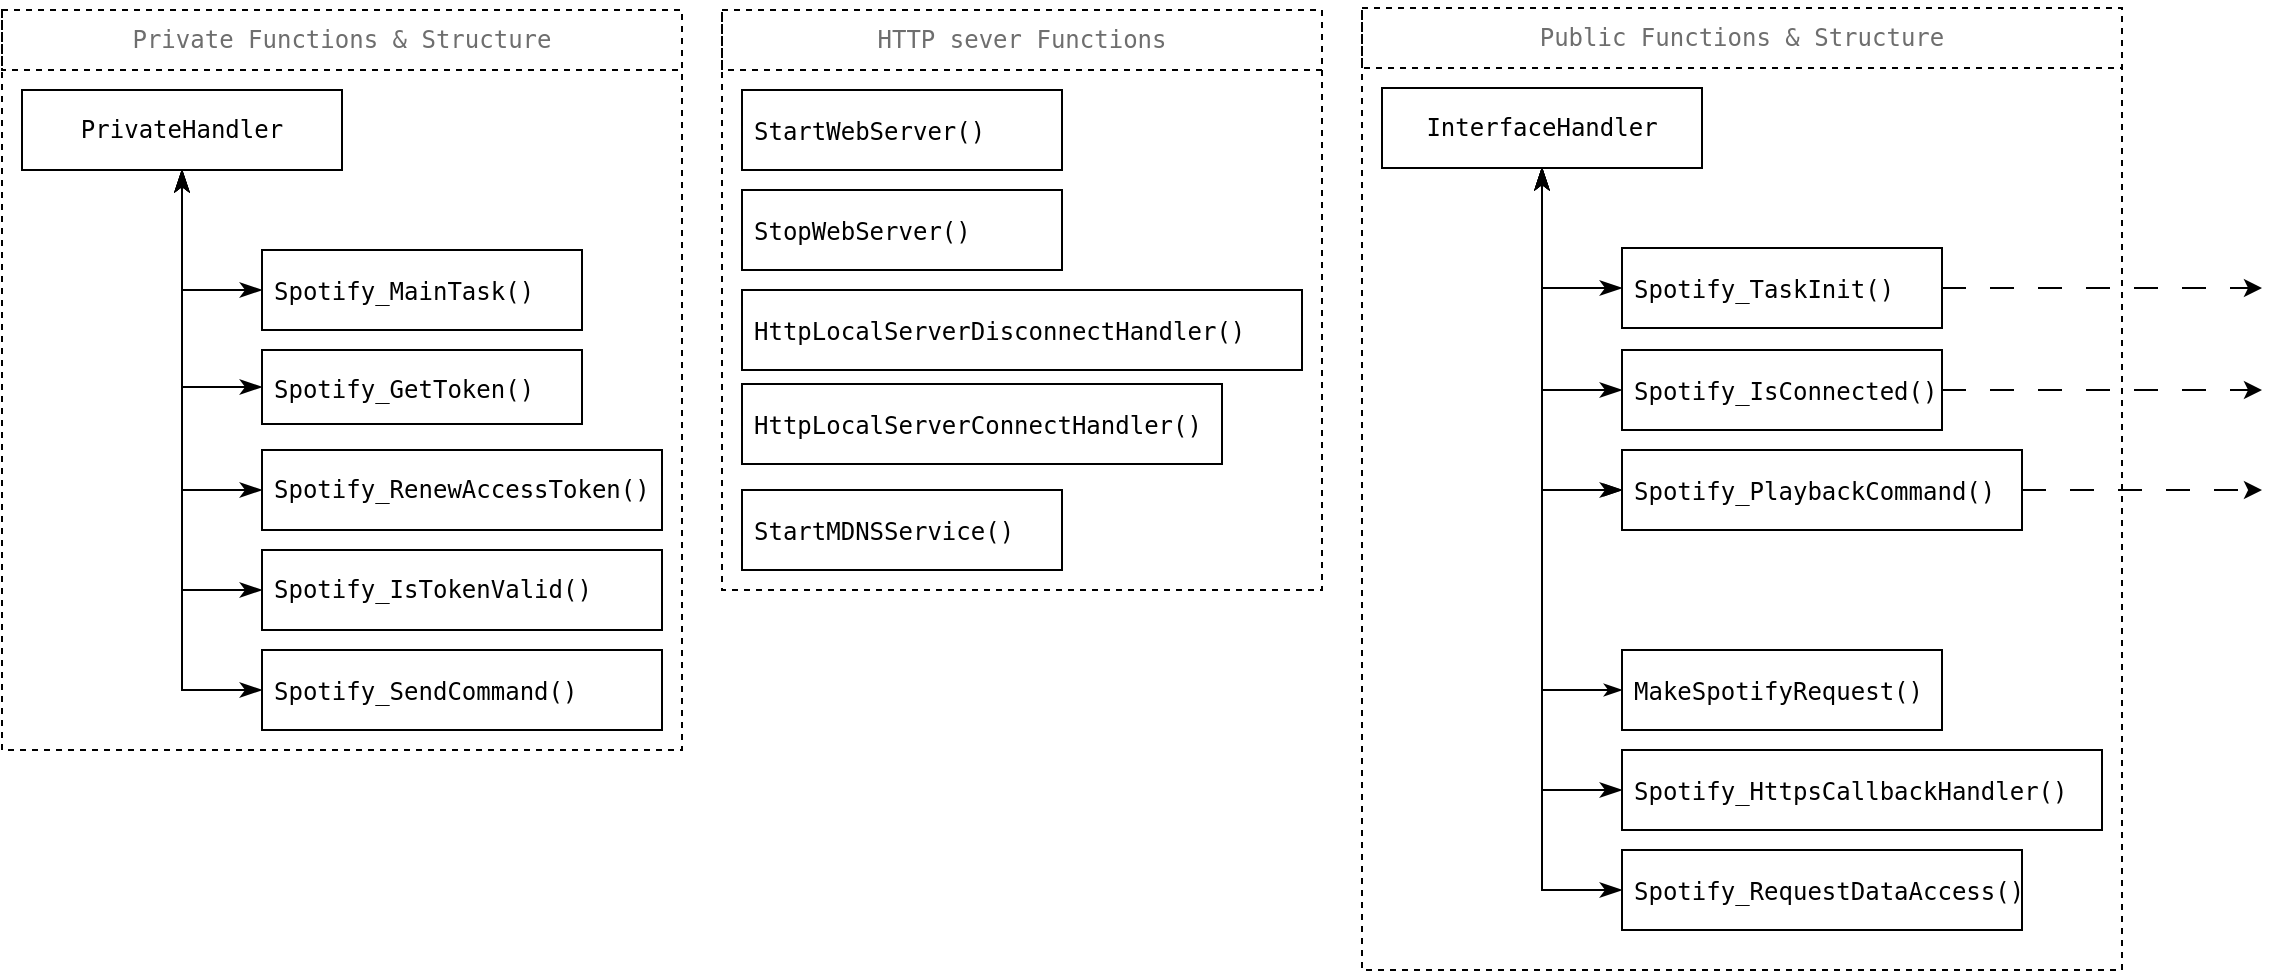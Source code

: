 <mxfile version="22.1.11" type="github">
  <diagram name="Page-1" id="jyJW4qe16mHeRe6o0_ro">
    <mxGraphModel dx="1374" dy="763" grid="1" gridSize="10" guides="1" tooltips="1" connect="1" arrows="1" fold="1" page="1" pageScale="1" pageWidth="1169" pageHeight="827" math="0" shadow="0">
      <root>
        <mxCell id="0" />
        <mxCell id="1" parent="0" />
        <mxCell id="ClCTwTJOBFiZKTtQUj_5-45" value="" style="rounded=0;whiteSpace=wrap;html=1;fontSize=16;fillColor=none;dashed=1;strokeColor=default;glass=0;shadow=0;" parent="1" vertex="1">
          <mxGeometry x="390" y="80" width="300" height="290" as="geometry" />
        </mxCell>
        <mxCell id="ClCTwTJOBFiZKTtQUj_5-2" value="" style="rounded=0;whiteSpace=wrap;html=1;fontSize=16;fillColor=none;dashed=1;strokeColor=default;glass=0;shadow=0;" parent="1" vertex="1">
          <mxGeometry x="710" y="79" width="380" height="481" as="geometry" />
        </mxCell>
        <mxCell id="ClCTwTJOBFiZKTtQUj_5-3" value="" style="rounded=0;whiteSpace=wrap;html=1;fontSize=16;fillColor=none;dashed=1;strokeColor=default;glass=0;shadow=0;" parent="1" vertex="1">
          <mxGeometry x="30" y="80" width="340" height="370" as="geometry" />
        </mxCell>
        <mxCell id="ClCTwTJOBFiZKTtQUj_5-4" value="&lt;div style=&quot;font-size: 13px;&quot;&gt;&lt;div style=&quot;color: rgb(204, 204, 204); font-family: &amp;quot;Droid Sans Mono&amp;quot;, &amp;quot;monospace&amp;quot;, monospace; font-weight: normal; line-height: 19px;&quot;&gt;&lt;div&gt;&lt;pre&gt;&lt;font style=&quot;font-size: 12px;&quot; color=&quot;#000000&quot;&gt;MakeSpotifyRequest()&lt;/font&gt;&lt;/pre&gt;&lt;/div&gt;&lt;/div&gt;&lt;/div&gt;" style="rounded=0;whiteSpace=wrap;html=1;labelBackgroundColor=none;align=left;spacingLeft=4;fillColor=none;" parent="1" vertex="1">
          <mxGeometry x="840" y="400" width="160" height="40" as="geometry" />
        </mxCell>
        <mxCell id="ClCTwTJOBFiZKTtQUj_5-6" style="edgeStyle=orthogonalEdgeStyle;rounded=0;orthogonalLoop=1;jettySize=auto;html=1;entryX=0;entryY=0.5;entryDx=0;entryDy=0;endArrow=classicThin;endFill=1;startArrow=classicThin;startFill=1;labelBackgroundColor=none;fontColor=default;" parent="1" source="ClCTwTJOBFiZKTtQUj_5-13" target="ClCTwTJOBFiZKTtQUj_5-37" edge="1">
          <mxGeometry relative="1" as="geometry" />
        </mxCell>
        <mxCell id="ClCTwTJOBFiZKTtQUj_5-7" style="edgeStyle=orthogonalEdgeStyle;rounded=0;orthogonalLoop=1;jettySize=auto;html=1;entryX=0;entryY=0.5;entryDx=0;entryDy=0;endArrow=classicThin;endFill=1;startArrow=classicThin;startFill=1;labelBackgroundColor=none;fontColor=default;" parent="1" source="ClCTwTJOBFiZKTtQUj_5-13" target="ClCTwTJOBFiZKTtQUj_5-4" edge="1">
          <mxGeometry relative="1" as="geometry" />
        </mxCell>
        <mxCell id="ClCTwTJOBFiZKTtQUj_5-9" style="edgeStyle=orthogonalEdgeStyle;rounded=0;orthogonalLoop=1;jettySize=auto;html=1;entryX=0;entryY=0.5;entryDx=0;entryDy=0;fontSize=12;startSize=8;endSize=8;endArrow=classicThin;endFill=1;startArrow=classicThin;startFill=1;" parent="1" source="ClCTwTJOBFiZKTtQUj_5-13" target="ClCTwTJOBFiZKTtQUj_5-35" edge="1">
          <mxGeometry relative="1" as="geometry" />
        </mxCell>
        <mxCell id="ClCTwTJOBFiZKTtQUj_5-13" value="&lt;pre&gt;InterfaceHandler&lt;/pre&gt;" style="rounded=0;whiteSpace=wrap;html=1;labelBackgroundColor=none;fillColor=none;" parent="1" vertex="1">
          <mxGeometry x="720" y="119" width="160" height="40" as="geometry" />
        </mxCell>
        <mxCell id="ClCTwTJOBFiZKTtQUj_5-14" value="&lt;div style=&quot;font-size: 13px;&quot;&gt;&lt;div style=&quot;color: rgb(204, 204, 204); font-family: &amp;quot;Droid Sans Mono&amp;quot;, &amp;quot;monospace&amp;quot;, monospace; font-weight: normal; line-height: 19px;&quot;&gt;&lt;div&gt;&lt;pre&gt;&lt;font style=&quot;font-size: 12px;&quot; color=&quot;#000000&quot;&gt;Spotify_MainTask()&lt;/font&gt;&lt;/pre&gt;&lt;/div&gt;&lt;/div&gt;&lt;/div&gt;" style="rounded=0;whiteSpace=wrap;html=1;labelBackgroundColor=none;spacingLeft=4;align=left;fillColor=none;" parent="1" vertex="1">
          <mxGeometry x="160" y="200" width="160" height="40" as="geometry" />
        </mxCell>
        <mxCell id="ClCTwTJOBFiZKTtQUj_5-15" value="&lt;div style=&quot;font-size: 13px;&quot;&gt;&lt;div style=&quot;color: rgb(204, 204, 204); font-family: &amp;quot;Droid Sans Mono&amp;quot;, &amp;quot;monospace&amp;quot;, monospace; font-weight: normal; line-height: 19px;&quot;&gt;&lt;div&gt;&lt;pre&gt;&lt;font style=&quot;font-size: 12px;&quot; color=&quot;#000000&quot;&gt;Spotify_GetToken()&lt;/font&gt;&lt;/pre&gt;&lt;/div&gt;&lt;/div&gt;&lt;/div&gt;" style="rounded=0;whiteSpace=wrap;html=1;labelBackgroundColor=none;spacingLeft=4;align=left;fillColor=none;" parent="1" vertex="1">
          <mxGeometry x="160" y="250" width="160" height="37" as="geometry" />
        </mxCell>
        <mxCell id="ClCTwTJOBFiZKTtQUj_5-16" value="&lt;div&gt;&lt;div style=&quot;color: rgb(204, 204, 204); font-family: &amp;quot;Droid Sans Mono&amp;quot;, &amp;quot;monospace&amp;quot;, monospace; font-weight: normal; line-height: 19px;&quot;&gt;&lt;div&gt;&lt;pre&gt;&lt;font color=&quot;#000000&quot;&gt;Spotify_RenewAccessToken&lt;/font&gt;&lt;font style=&quot;font-size: 12px;&quot; color=&quot;#000000&quot;&gt;()&lt;/font&gt;&lt;/pre&gt;&lt;/div&gt;&lt;/div&gt;&lt;/div&gt;" style="rounded=0;whiteSpace=wrap;html=1;labelBackgroundColor=none;spacingLeft=4;align=left;fillColor=none;" parent="1" vertex="1">
          <mxGeometry x="160" y="300" width="200" height="40" as="geometry" />
        </mxCell>
        <mxCell id="ClCTwTJOBFiZKTtQUj_5-17" value="&lt;div style=&quot;font-size: 13px;&quot;&gt;&lt;div style=&quot;color: rgb(204, 204, 204); font-family: &amp;quot;Droid Sans Mono&amp;quot;, &amp;quot;monospace&amp;quot;, monospace; font-weight: normal; line-height: 19px;&quot;&gt;&lt;div&gt;&lt;pre&gt;&lt;font style=&quot;font-size: 12px;&quot; color=&quot;#000000&quot;&gt;Spotify_SendCommand()&lt;/font&gt;&lt;/pre&gt;&lt;/div&gt;&lt;/div&gt;&lt;/div&gt;" style="rounded=0;whiteSpace=wrap;html=1;labelBackgroundColor=none;spacingLeft=4;align=left;fillColor=none;" parent="1" vertex="1">
          <mxGeometry x="160" y="400" width="200" height="40" as="geometry" />
        </mxCell>
        <mxCell id="ClCTwTJOBFiZKTtQUj_5-18" value="&lt;pre&gt;&lt;font style=&quot;font-size: 12px;&quot; color=&quot;#000000&quot;&gt;Spotify_IsTokenValid()&lt;/font&gt;&lt;/pre&gt;" style="rounded=0;whiteSpace=wrap;html=1;labelBackgroundColor=none;spacingLeft=4;align=left;fillColor=none;" parent="1" vertex="1">
          <mxGeometry x="160" y="350" width="200" height="40" as="geometry" />
        </mxCell>
        <mxCell id="ClCTwTJOBFiZKTtQUj_5-19" style="edgeStyle=orthogonalEdgeStyle;rounded=0;orthogonalLoop=1;jettySize=auto;html=1;entryX=0;entryY=0.5;entryDx=0;entryDy=0;fontSize=12;startSize=8;endSize=8;startArrow=classicThin;startFill=1;endArrow=classicThin;endFill=1;" parent="1" source="ClCTwTJOBFiZKTtQUj_5-24" target="ClCTwTJOBFiZKTtQUj_5-14" edge="1">
          <mxGeometry relative="1" as="geometry" />
        </mxCell>
        <mxCell id="ClCTwTJOBFiZKTtQUj_5-20" style="edgeStyle=orthogonalEdgeStyle;rounded=0;orthogonalLoop=1;jettySize=auto;html=1;entryX=0;entryY=0.5;entryDx=0;entryDy=0;fontSize=12;startSize=8;endSize=8;startArrow=classicThin;startFill=1;endArrow=classicThin;endFill=1;" parent="1" source="ClCTwTJOBFiZKTtQUj_5-24" target="ClCTwTJOBFiZKTtQUj_5-15" edge="1">
          <mxGeometry relative="1" as="geometry" />
        </mxCell>
        <mxCell id="ClCTwTJOBFiZKTtQUj_5-21" style="edgeStyle=orthogonalEdgeStyle;rounded=0;orthogonalLoop=1;jettySize=auto;html=1;entryX=0;entryY=0.5;entryDx=0;entryDy=0;fontSize=12;startSize=8;endSize=8;startArrow=classicThin;startFill=1;endArrow=classicThin;endFill=1;" parent="1" source="ClCTwTJOBFiZKTtQUj_5-24" target="ClCTwTJOBFiZKTtQUj_5-16" edge="1">
          <mxGeometry relative="1" as="geometry" />
        </mxCell>
        <mxCell id="ClCTwTJOBFiZKTtQUj_5-22" style="edgeStyle=orthogonalEdgeStyle;rounded=0;orthogonalLoop=1;jettySize=auto;html=1;entryX=0;entryY=0.5;entryDx=0;entryDy=0;fontSize=12;startSize=8;endSize=8;startArrow=classicThin;startFill=1;endArrow=classicThin;endFill=1;" parent="1" source="ClCTwTJOBFiZKTtQUj_5-24" target="ClCTwTJOBFiZKTtQUj_5-17" edge="1">
          <mxGeometry relative="1" as="geometry" />
        </mxCell>
        <mxCell id="ClCTwTJOBFiZKTtQUj_5-23" style="edgeStyle=orthogonalEdgeStyle;rounded=0;orthogonalLoop=1;jettySize=auto;html=1;entryX=0;entryY=0.5;entryDx=0;entryDy=0;fontSize=12;startSize=8;endSize=8;startArrow=classicThin;startFill=1;endArrow=classicThin;endFill=1;" parent="1" source="ClCTwTJOBFiZKTtQUj_5-24" target="ClCTwTJOBFiZKTtQUj_5-18" edge="1">
          <mxGeometry relative="1" as="geometry" />
        </mxCell>
        <mxCell id="ClCTwTJOBFiZKTtQUj_5-24" value="&lt;pre&gt;PrivateHandler&lt;/pre&gt;" style="rounded=0;whiteSpace=wrap;html=1;labelBackgroundColor=none;fillColor=none;" parent="1" vertex="1">
          <mxGeometry x="40" y="120" width="160" height="40" as="geometry" />
        </mxCell>
        <mxCell id="ClCTwTJOBFiZKTtQUj_5-25" style="edgeStyle=orthogonalEdgeStyle;rounded=0;orthogonalLoop=1;jettySize=auto;html=1;entryX=0.5;entryY=1;entryDx=0;entryDy=0;fontSize=12;startSize=8;endSize=8;endArrow=classicThin;endFill=1;startArrow=classicThin;startFill=1;" parent="1" source="ClCTwTJOBFiZKTtQUj_5-37" target="ClCTwTJOBFiZKTtQUj_5-13" edge="1">
          <mxGeometry relative="1" as="geometry">
            <Array as="points">
              <mxPoint x="800" y="320" />
            </Array>
          </mxGeometry>
        </mxCell>
        <mxCell id="ClCTwTJOBFiZKTtQUj_5-26" style="edgeStyle=orthogonalEdgeStyle;rounded=0;orthogonalLoop=1;jettySize=auto;html=1;entryX=0.5;entryY=1;entryDx=0;entryDy=0;fontSize=12;startSize=8;endSize=8;endArrow=classicThin;endFill=1;startArrow=classicThin;startFill=1;exitX=0;exitY=0.5;exitDx=0;exitDy=0;" parent="1" source="ClCTwTJOBFiZKTtQUj_5-33" target="ClCTwTJOBFiZKTtQUj_5-13" edge="1">
          <mxGeometry relative="1" as="geometry">
            <Array as="points">
              <mxPoint x="800" y="470" />
            </Array>
          </mxGeometry>
        </mxCell>
        <mxCell id="ClCTwTJOBFiZKTtQUj_5-27" style="edgeStyle=orthogonalEdgeStyle;rounded=0;orthogonalLoop=1;jettySize=auto;html=1;exitX=0;exitY=0.5;exitDx=0;exitDy=0;entryX=0;entryY=0.5;entryDx=0;entryDy=0;" parent="1" source="ClCTwTJOBFiZKTtQUj_5-33" target="ClCTwTJOBFiZKTtQUj_5-33" edge="1">
          <mxGeometry relative="1" as="geometry" />
        </mxCell>
        <mxCell id="ClCTwTJOBFiZKTtQUj_5-28" value="&lt;div style=&quot;font-size: 13px;&quot;&gt;&lt;div style=&quot;color: rgb(204, 204, 204); font-family: &amp;quot;Droid Sans Mono&amp;quot;, &amp;quot;monospace&amp;quot;, monospace; font-weight: normal; line-height: 19px;&quot;&gt;&lt;div&gt;&lt;pre&gt;&lt;font style=&quot;font-size: 12px;&quot; color=&quot;#000000&quot;&gt;Spotify_RequestDataAccess()&lt;/font&gt;&lt;/pre&gt;&lt;/div&gt;&lt;/div&gt;&lt;/div&gt;" style="rounded=0;whiteSpace=wrap;html=1;labelBackgroundColor=none;align=left;spacingLeft=4;fillColor=none;" parent="1" vertex="1">
          <mxGeometry x="840" y="500" width="200" height="40" as="geometry" />
        </mxCell>
        <mxCell id="ClCTwTJOBFiZKTtQUj_5-29" style="edgeStyle=orthogonalEdgeStyle;rounded=0;orthogonalLoop=1;jettySize=auto;html=1;entryX=0.5;entryY=1;entryDx=0;entryDy=0;fontSize=12;startSize=8;endSize=8;endArrow=classicThin;endFill=1;startArrow=classicThin;startFill=1;exitX=0;exitY=0.5;exitDx=0;exitDy=0;" parent="1" source="ClCTwTJOBFiZKTtQUj_5-31" target="ClCTwTJOBFiZKTtQUj_5-13" edge="1">
          <mxGeometry relative="1" as="geometry">
            <Array as="points">
              <mxPoint x="840" y="270" />
              <mxPoint x="800" y="270" />
            </Array>
          </mxGeometry>
        </mxCell>
        <mxCell id="ClCTwTJOBFiZKTtQUj_5-30" style="edgeStyle=orthogonalEdgeStyle;rounded=0;orthogonalLoop=1;jettySize=auto;html=1;dashed=1;dashPattern=12 12;" parent="1" source="ClCTwTJOBFiZKTtQUj_5-31" edge="1">
          <mxGeometry relative="1" as="geometry">
            <mxPoint x="1160" y="270" as="targetPoint" />
          </mxGeometry>
        </mxCell>
        <mxCell id="ClCTwTJOBFiZKTtQUj_5-31" value="&lt;div style=&quot;font-size: 13px;&quot;&gt;&lt;div style=&quot;color: rgb(204, 204, 204); font-family: &amp;quot;Droid Sans Mono&amp;quot;, &amp;quot;monospace&amp;quot;, monospace; font-weight: normal; line-height: 19px;&quot;&gt;&lt;div&gt;&lt;pre&gt;&lt;font style=&quot;font-size: 12px;&quot; color=&quot;#000000&quot;&gt;Spotify_IsConnected()&lt;/font&gt;&lt;/pre&gt;&lt;/div&gt;&lt;/div&gt;&lt;/div&gt;" style="rounded=0;whiteSpace=wrap;html=1;labelBackgroundColor=none;align=left;spacingLeft=4;fillColor=none;" parent="1" vertex="1">
          <mxGeometry x="840" y="250" width="160" height="40" as="geometry" />
        </mxCell>
        <mxCell id="ClCTwTJOBFiZKTtQUj_5-32" style="edgeStyle=orthogonalEdgeStyle;rounded=0;orthogonalLoop=1;jettySize=auto;html=1;entryX=0.5;entryY=1;entryDx=0;entryDy=0;fontSize=12;startSize=8;endSize=8;endArrow=classicThin;endFill=1;startArrow=classicThin;startFill=1;exitX=0;exitY=0.5;exitDx=0;exitDy=0;" parent="1" source="ClCTwTJOBFiZKTtQUj_5-28" target="ClCTwTJOBFiZKTtQUj_5-13" edge="1">
          <mxGeometry relative="1" as="geometry">
            <Array as="points">
              <mxPoint x="800" y="520" />
            </Array>
          </mxGeometry>
        </mxCell>
        <mxCell id="ClCTwTJOBFiZKTtQUj_5-33" value="&lt;div style=&quot;font-size: 13px;&quot;&gt;&lt;div style=&quot;color: rgb(204, 204, 204); font-family: &amp;quot;Droid Sans Mono&amp;quot;, &amp;quot;monospace&amp;quot;, monospace; font-weight: normal; line-height: 19px;&quot;&gt;&lt;div&gt;&lt;pre&gt;&lt;font style=&quot;font-size: 12px;&quot; color=&quot;#000000&quot;&gt;Spotify_HttpsCallbackHandler()&lt;/font&gt;&lt;/pre&gt;&lt;/div&gt;&lt;/div&gt;&lt;/div&gt;" style="rounded=0;whiteSpace=wrap;html=1;labelBackgroundColor=none;align=left;spacingLeft=4;fillColor=none;" parent="1" vertex="1">
          <mxGeometry x="840" y="450" width="240" height="40" as="geometry" />
        </mxCell>
        <mxCell id="ClCTwTJOBFiZKTtQUj_5-34" style="edgeStyle=orthogonalEdgeStyle;rounded=0;orthogonalLoop=1;jettySize=auto;html=1;dashed=1;dashPattern=12 12;" parent="1" source="ClCTwTJOBFiZKTtQUj_5-35" edge="1">
          <mxGeometry relative="1" as="geometry">
            <mxPoint x="1160" y="219" as="targetPoint" />
          </mxGeometry>
        </mxCell>
        <mxCell id="ClCTwTJOBFiZKTtQUj_5-35" value="&lt;div style=&quot;font-size: 13px;&quot;&gt;&lt;div style=&quot;color: rgb(204, 204, 204); font-family: &amp;quot;Droid Sans Mono&amp;quot;, &amp;quot;monospace&amp;quot;, monospace; font-weight: normal; line-height: 19px;&quot;&gt;&lt;div&gt;&lt;pre&gt;&lt;font style=&quot;font-size: 12px;&quot; color=&quot;#000000&quot;&gt;Spotify_TaskInit()&lt;/font&gt;&lt;/pre&gt;&lt;/div&gt;&lt;/div&gt;&lt;/div&gt;" style="rounded=0;whiteSpace=wrap;html=1;labelBackgroundColor=none;align=left;spacingLeft=4;fillColor=none;" parent="1" vertex="1">
          <mxGeometry x="840" y="199" width="160" height="40" as="geometry" />
        </mxCell>
        <mxCell id="ClCTwTJOBFiZKTtQUj_5-36" style="edgeStyle=orthogonalEdgeStyle;rounded=0;orthogonalLoop=1;jettySize=auto;html=1;dashed=1;dashPattern=12 12;" parent="1" source="ClCTwTJOBFiZKTtQUj_5-37" edge="1">
          <mxGeometry relative="1" as="geometry">
            <mxPoint x="1160" y="320.0" as="targetPoint" />
          </mxGeometry>
        </mxCell>
        <mxCell id="ClCTwTJOBFiZKTtQUj_5-37" value="&lt;div style=&quot;font-size: 13px;&quot;&gt;&lt;div style=&quot;color: rgb(204, 204, 204); font-family: &amp;quot;Droid Sans Mono&amp;quot;, &amp;quot;monospace&amp;quot;, monospace; font-weight: normal; line-height: 19px;&quot;&gt;&lt;div&gt;&lt;pre&gt;&lt;font style=&quot;font-size: 12px;&quot; color=&quot;#000000&quot;&gt;Spotify_PlaybackCommand()&lt;/font&gt;&lt;/pre&gt;&lt;/div&gt;&lt;/div&gt;&lt;/div&gt;" style="rounded=0;whiteSpace=wrap;html=1;labelBackgroundColor=none;align=left;spacingLeft=4;fillColor=none;" parent="1" vertex="1">
          <mxGeometry x="840" y="300" width="200" height="40" as="geometry" />
        </mxCell>
        <mxCell id="ClCTwTJOBFiZKTtQUj_5-38" value="&lt;pre style=&quot;font-size: 12px;&quot;&gt;Private Functions &amp;amp; Structure&lt;/pre&gt;" style="text;whiteSpace=wrap;html=1;fontSize=12;verticalAlign=middle;fontColor=#6E6E6E;align=center;strokeColor=default;dashed=1;" parent="1" vertex="1">
          <mxGeometry x="30" y="80" width="340" height="30" as="geometry" />
        </mxCell>
        <mxCell id="ClCTwTJOBFiZKTtQUj_5-39" value="&lt;pre style=&quot;font-size: 12px;&quot;&gt;Public Functions &amp;amp; Structure&lt;/pre&gt;" style="text;whiteSpace=wrap;html=1;fontSize=12;verticalAlign=middle;fontColor=#6E6E6E;align=center;strokeColor=default;dashed=1;" parent="1" vertex="1">
          <mxGeometry x="710" y="79" width="380" height="30" as="geometry" />
        </mxCell>
        <mxCell id="ClCTwTJOBFiZKTtQUj_5-40" value="&lt;div style=&quot;font-size: 13px;&quot;&gt;&lt;div style=&quot;color: rgb(204, 204, 204); font-family: &amp;quot;Droid Sans Mono&amp;quot;, &amp;quot;monospace&amp;quot;, monospace; font-weight: normal; line-height: 19px;&quot;&gt;&lt;div&gt;&lt;pre&gt;&lt;font style=&quot;font-size: 12px;&quot; color=&quot;#000000&quot;&gt;StartWebServer()&lt;/font&gt;&lt;/pre&gt;&lt;/div&gt;&lt;/div&gt;&lt;/div&gt;" style="rounded=0;whiteSpace=wrap;html=1;labelBackgroundColor=none;align=left;spacingLeft=4;fillColor=none;" parent="1" vertex="1">
          <mxGeometry x="400" y="120" width="160" height="40" as="geometry" />
        </mxCell>
        <mxCell id="ClCTwTJOBFiZKTtQUj_5-41" value="&lt;div style=&quot;font-size: 13px;&quot;&gt;&lt;div style=&quot;color: rgb(204, 204, 204); font-family: &amp;quot;Droid Sans Mono&amp;quot;, &amp;quot;monospace&amp;quot;, monospace; font-weight: normal; line-height: 19px;&quot;&gt;&lt;div&gt;&lt;pre&gt;&lt;font style=&quot;font-size: 12px;&quot; color=&quot;#000000&quot;&gt;StopWebServer()&lt;/font&gt;&lt;/pre&gt;&lt;/div&gt;&lt;/div&gt;&lt;/div&gt;" style="rounded=0;whiteSpace=wrap;html=1;labelBackgroundColor=none;align=left;spacingLeft=4;fillColor=none;" parent="1" vertex="1">
          <mxGeometry x="400" y="170" width="160" height="40" as="geometry" />
        </mxCell>
        <mxCell id="ClCTwTJOBFiZKTtQUj_5-42" value="&lt;div style=&quot;font-size: 13px;&quot;&gt;&lt;div style=&quot;color: rgb(204, 204, 204); font-family: &amp;quot;Droid Sans Mono&amp;quot;, &amp;quot;monospace&amp;quot;, monospace; font-weight: normal; line-height: 19px;&quot;&gt;&lt;div&gt;&lt;pre&gt;&lt;font style=&quot;font-size: 12px;&quot; color=&quot;#000000&quot;&gt;HttpLocalServerDisconnectHandler()&lt;/font&gt;&lt;/pre&gt;&lt;/div&gt;&lt;/div&gt;&lt;/div&gt;" style="rounded=0;whiteSpace=wrap;html=1;labelBackgroundColor=none;align=left;spacingLeft=4;fillColor=none;" parent="1" vertex="1">
          <mxGeometry x="400" y="220" width="280" height="40" as="geometry" />
        </mxCell>
        <mxCell id="ClCTwTJOBFiZKTtQUj_5-43" value="&lt;div style=&quot;font-size: 13px;&quot;&gt;&lt;div style=&quot;color: rgb(204, 204, 204); font-family: &amp;quot;Droid Sans Mono&amp;quot;, &amp;quot;monospace&amp;quot;, monospace; font-weight: normal; line-height: 19px;&quot;&gt;&lt;div&gt;&lt;pre&gt;&lt;font style=&quot;font-size: 12px;&quot; color=&quot;#000000&quot;&gt;HttpLocalServerConnectHandler()&lt;/font&gt;&lt;/pre&gt;&lt;/div&gt;&lt;/div&gt;&lt;/div&gt;" style="rounded=0;whiteSpace=wrap;html=1;labelBackgroundColor=none;align=left;spacingLeft=4;fillColor=none;" parent="1" vertex="1">
          <mxGeometry x="400" y="267" width="240" height="40" as="geometry" />
        </mxCell>
        <mxCell id="ClCTwTJOBFiZKTtQUj_5-44" value="&lt;div style=&quot;font-size: 13px;&quot;&gt;&lt;div style=&quot;color: rgb(204, 204, 204); font-family: &amp;quot;Droid Sans Mono&amp;quot;, &amp;quot;monospace&amp;quot;, monospace; font-weight: normal; line-height: 19px;&quot;&gt;&lt;div&gt;&lt;pre&gt;&lt;font style=&quot;font-size: 12px;&quot; color=&quot;#000000&quot;&gt;StartMDNSService()&lt;/font&gt;&lt;/pre&gt;&lt;/div&gt;&lt;/div&gt;&lt;/div&gt;" style="rounded=0;whiteSpace=wrap;html=1;labelBackgroundColor=none;align=left;spacingLeft=4;fillColor=none;" parent="1" vertex="1">
          <mxGeometry x="400" y="320" width="160" height="40" as="geometry" />
        </mxCell>
        <mxCell id="ClCTwTJOBFiZKTtQUj_5-46" value="&lt;pre style=&quot;font-size: 12px;&quot;&gt;HTTP sever Functions&lt;/pre&gt;" style="text;whiteSpace=wrap;html=1;fontSize=12;verticalAlign=middle;fontColor=#6E6E6E;align=center;strokeColor=default;dashed=1;" parent="1" vertex="1">
          <mxGeometry x="390" y="80" width="300" height="30" as="geometry" />
        </mxCell>
      </root>
    </mxGraphModel>
  </diagram>
</mxfile>
